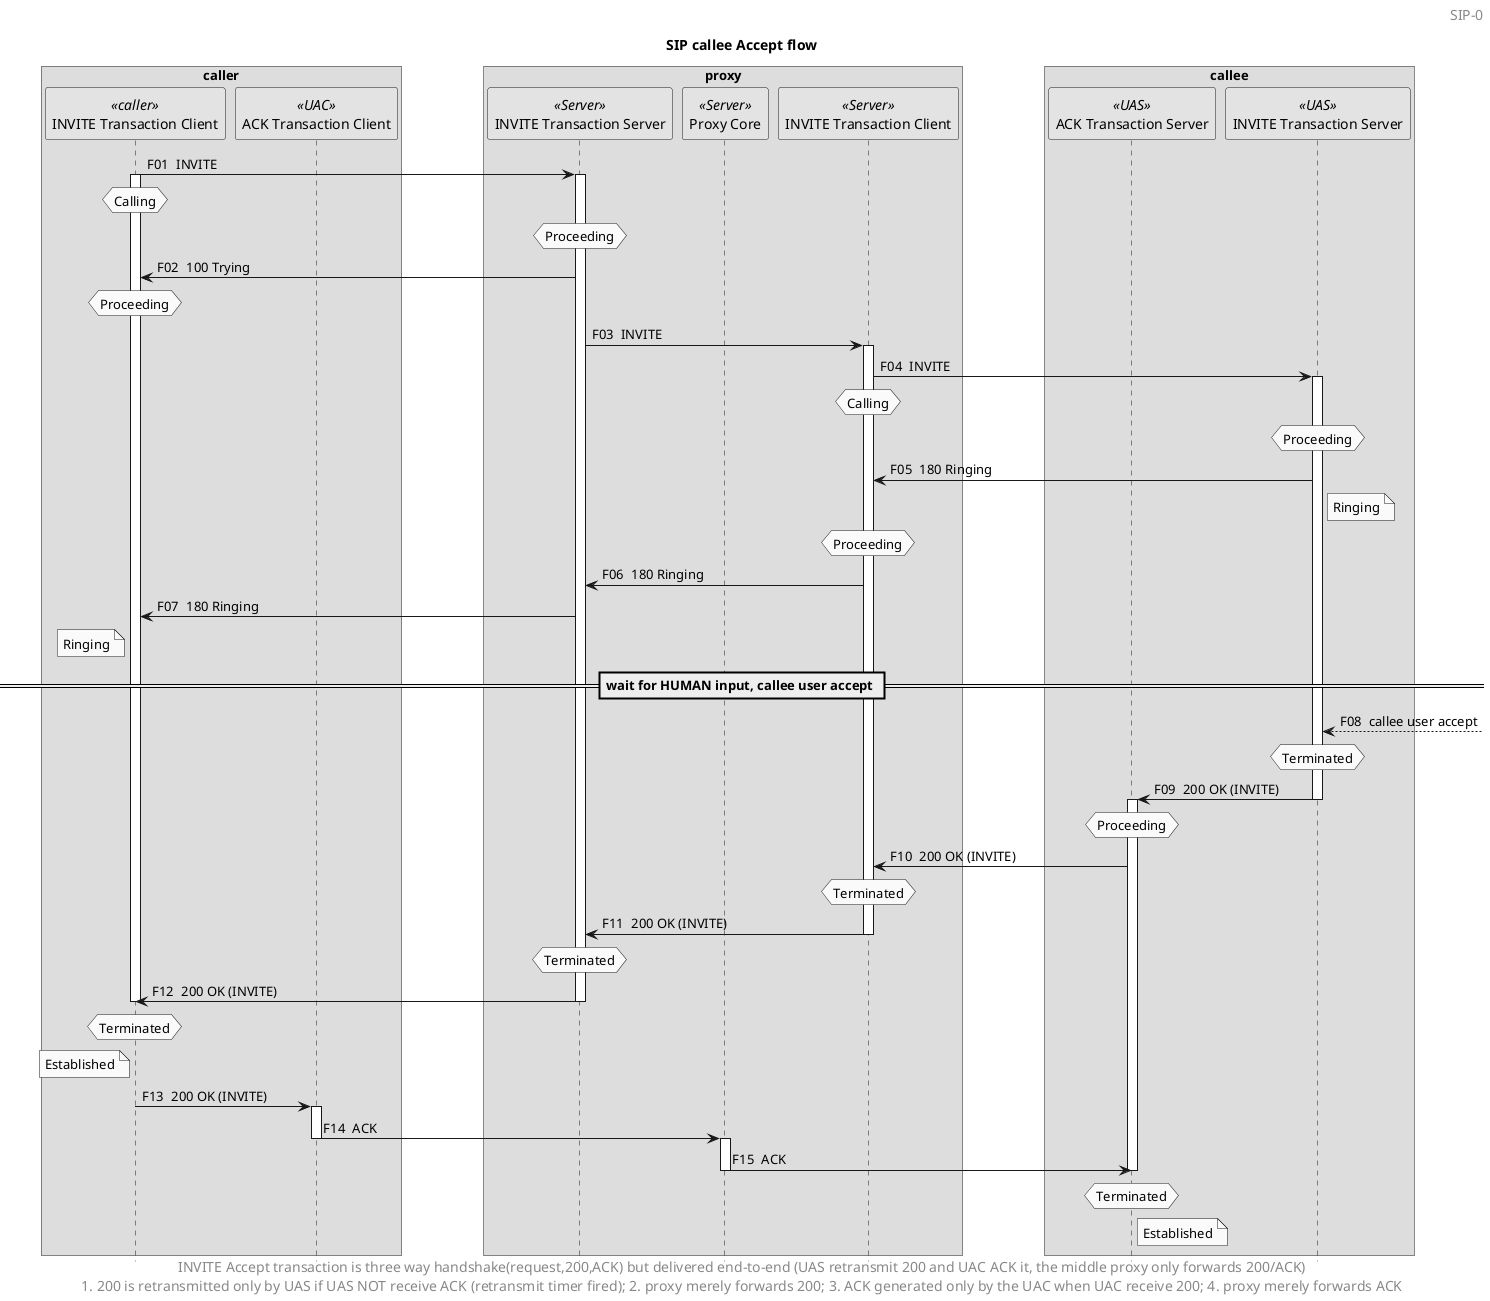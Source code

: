 @startuml
title SIP callee Accept flow
skinparam monochrome true
hide footbox
autonumber "F00 "
skinparam BoxPadding 40

skinparam headerFontSize 14
'skinparam headerFontColor red
header SIP-0

box "caller"
participant "INVITE Transaction Client" as UAC_ITC << caller >>
participant "ACK Transaction Client" as UAC_AckTC1 << UAC >>
'participant "ACK Transaction Client 2" as UAC_AckTC2 << UAC >>
end box

box "proxy"
participant "INVITE Transaction Server" as Proxy_ITS << Server >>
participant "Proxy Core" as Proxy_Core << Server >>
participant "INVITE Transaction Client" as Proxy_ITC << Server >>
end box

box "callee"
participant "ACK Transaction Server" as UAS_AckTS << UAS >>
participant "INVITE Transaction Server" as UAS_ITS << UAS >>
end box

UAC_ITC -> Proxy_ITS: INVITE
activate UAC_ITC
hnote over UAC_ITC: Calling
activate Proxy_ITS
hnote over Proxy_ITS: Proceeding
UAC_ITC <- Proxy_ITS: 100 Trying
hnote over UAC_ITC: Proceeding
'hnote over Proxy_ITC: None
Proxy_ITS -> Proxy_ITC: INVITE
activate Proxy_ITC
Proxy_ITC -> UAS_ITS: INVITE
hnote over Proxy_ITC: Calling
activate UAS_ITS
hnote over UAS_ITS: Proceeding
Proxy_ITC <- UAS_ITS: 180 Ringing
note right of UAS_ITS: Ringing
hnote over Proxy_ITC: Proceeding
Proxy_ITS <- Proxy_ITC: 180 Ringing
UAC_ITC <- Proxy_ITS: 180 Ringing
note left of UAC_ITC: Ringing
== wait for HUMAN input, callee user accept ==


UAS_ITS <-- : callee user accept
hnote over UAS_ITS: Terminated

'hnote over UAS_AckTS: None
UAS_ITS -> UAS_AckTS: 200 OK (INVITE)
deactivate UAS_ITS
activate UAS_AckTS
hnote over UAS_AckTS: Proceeding
Proxy_ITC <- UAS_AckTS: 200 OK (INVITE)
'UAS_AckTS -> UAS_AckTS: start retransmit timer\n(0.5s, 1s, 2s...32s)
'UAS_AckTS -> UAS_AckTS: start timer F (transaction timeout)\n(32s)
'Proxy_ITC <- UAS_AckTS: 200 OK (INVITE) retransmit timer fired
hnote over Proxy_ITC: Terminated
Proxy_ITS <- Proxy_ITC: 200 OK (INVITE)
deactivate Proxy_ITC
hnote over Proxy_ITS: Terminated
UAC_ITC <- Proxy_ITS: 200 OK (INVITE)
deactivate Proxy_ITS
hnote over UAC_ITC: Terminated
deactivate UAC_ITC
note left of UAC_ITC: Established
'hnote over UAC_AckTC1: None
UAC_AckTC1 <- UAC_ITC: 200 OK (INVITE)
activate UAC_AckTC1
UAC_AckTC1 -> Proxy_Core: ACK
deactivate UAC_AckTC1
activate Proxy_Core
Proxy_Core -> UAS_AckTS: ACK
deactivate Proxy_Core
hnote over UAS_AckTS: Terminated
note right of UAS_AckTS: Established
deactivate UAS_AckTS

skinparam footerFontSize 14
'skinparam footerFontColor red
footer INVITE Accept transaction is three way handshake(request,200,ACK) but delivered end-to-end (UAS retransmit 200 and UAC ACK it, the middle proxy only forwards 200/ACK)\n1. 200 is retransmitted only by UAS if UAS NOT receive ACK (retransmit timer fired); 2. proxy merely forwards 200; 3. ACK generated only by the UAC when UAC receive 200; 4. proxy merely forwards ACK

@enduml